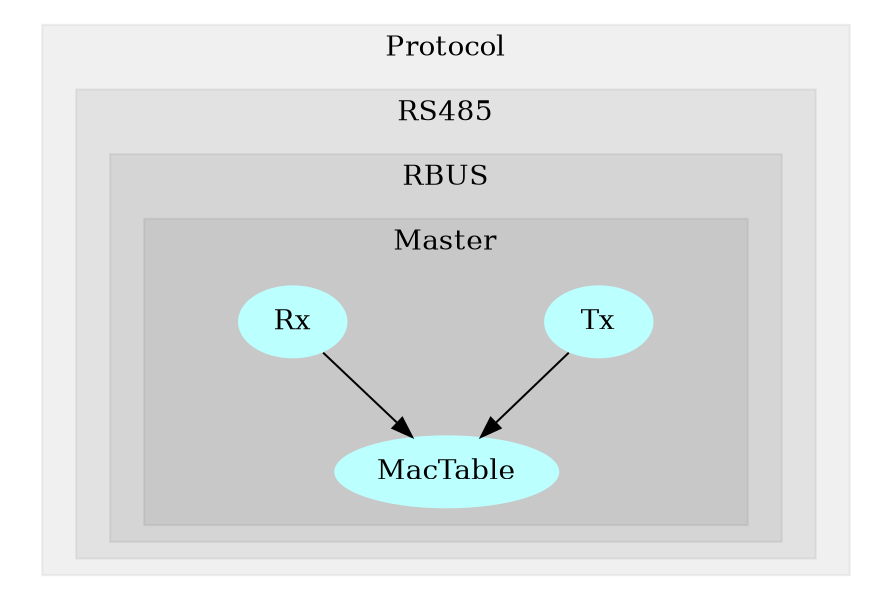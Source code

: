 digraph G {
size="6,4";
ratio="fill";
subgraph cluster_0 {
label="Protocol";
color="#0000000F";
style="filled";
subgraph cluster_1 {
label="RS485";
color="#0000000F";
style="filled";
subgraph cluster_2 {
label="RBUS";
color="#0000000F";
style="filled";
subgraph cluster_3 {
label="Master";
color="#0000000F";
style="filled";
u0[label="Tx",style="filled",fillcolor="#bbffff",penwidth="0"];
u1[label="Rx",style="filled",fillcolor="#bbffff",penwidth="0"];
u2[label="MacTable",style="filled",fillcolor="#bbffff",penwidth="0"];

}

}

}

}
u0 -> u2;
u1 -> u2;

}
